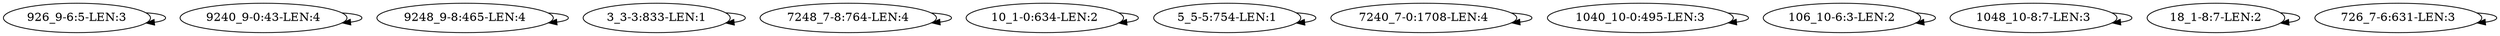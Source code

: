 digraph G {
    "926_9-6:5-LEN:3" -> "926_9-6:5-LEN:3";
    "9240_9-0:43-LEN:4" -> "9240_9-0:43-LEN:4";
    "9248_9-8:465-LEN:4" -> "9248_9-8:465-LEN:4";
    "3_3-3:833-LEN:1" -> "3_3-3:833-LEN:1";
    "7248_7-8:764-LEN:4" -> "7248_7-8:764-LEN:4";
    "10_1-0:634-LEN:2" -> "10_1-0:634-LEN:2";
    "5_5-5:754-LEN:1" -> "5_5-5:754-LEN:1";
    "7240_7-0:1708-LEN:4" -> "7240_7-0:1708-LEN:4";
    "1040_10-0:495-LEN:3" -> "1040_10-0:495-LEN:3";
    "106_10-6:3-LEN:2" -> "106_10-6:3-LEN:2";
    "1048_10-8:7-LEN:3" -> "1048_10-8:7-LEN:3";
    "18_1-8:7-LEN:2" -> "18_1-8:7-LEN:2";
    "726_7-6:631-LEN:3" -> "726_7-6:631-LEN:3";
}
